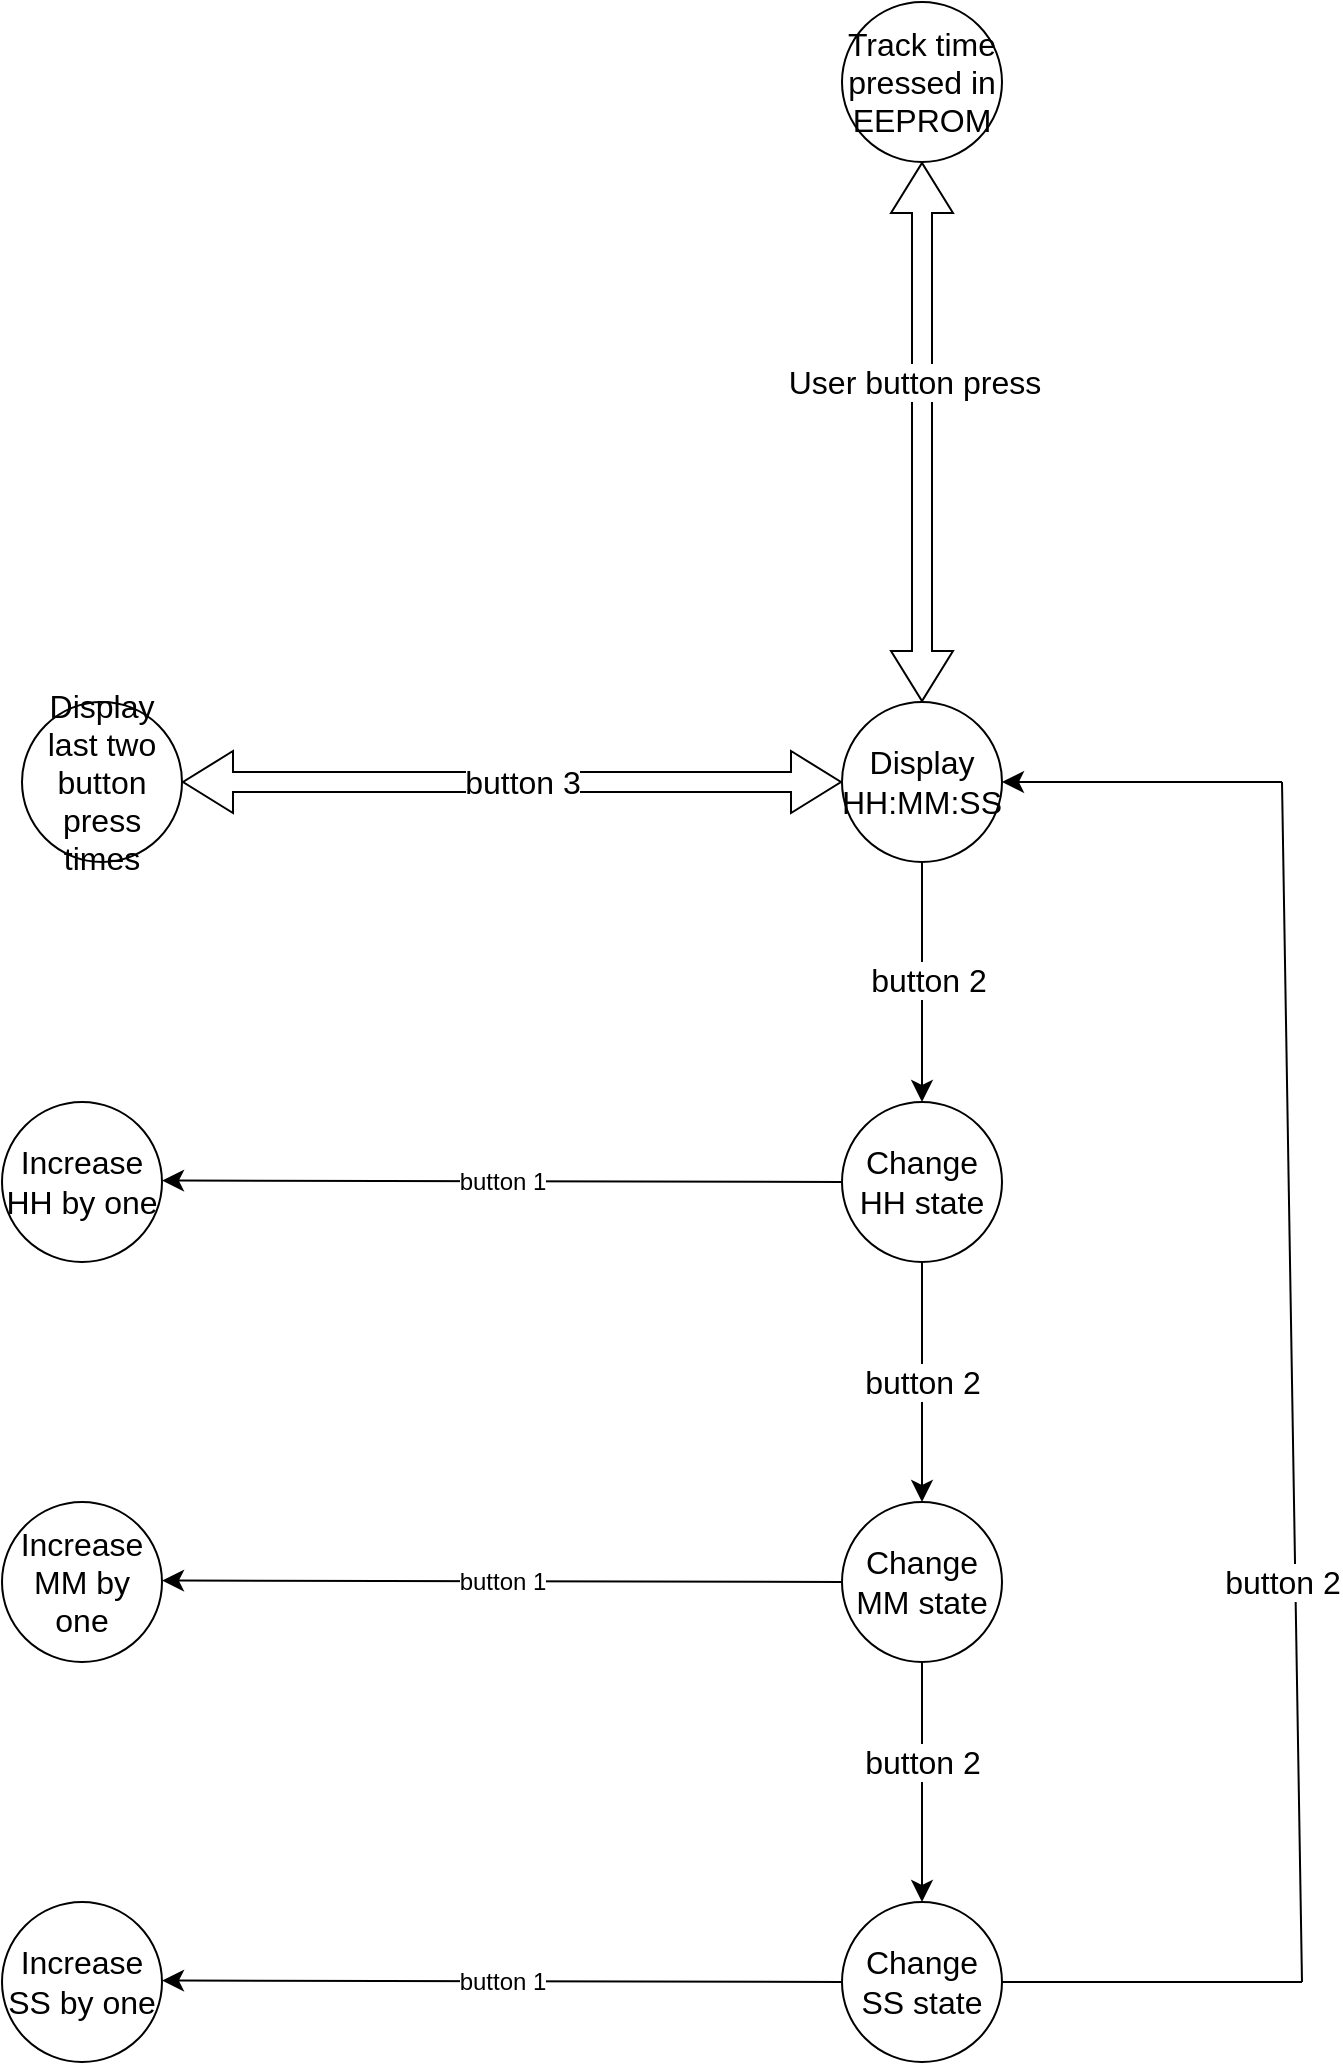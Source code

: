 <mxfile version="20.4.0" type="device"><diagram name="Page-1" id="ORbxreKORFDVcXGBni9k"><mxGraphModel dx="1342" dy="1870" grid="1" gridSize="10" guides="1" tooltips="1" connect="1" arrows="1" fold="1" page="1" pageScale="1" pageWidth="850" pageHeight="1100" math="0" shadow="0"><root><mxCell id="0"/><mxCell id="1" parent="0"/><mxCell id="LWB6L6MpVgq6F95NJCTB-12" value="" style="edgeStyle=none;curved=1;rounded=0;orthogonalLoop=1;jettySize=auto;html=1;fontSize=12;startSize=8;endSize=8;" parent="1" source="LWB6L6MpVgq6F95NJCTB-1" target="LWB6L6MpVgq6F95NJCTB-11" edge="1"><mxGeometry relative="1" as="geometry"/></mxCell><mxCell id="LWB6L6MpVgq6F95NJCTB-13" value="button 2" style="edgeLabel;html=1;align=center;verticalAlign=middle;resizable=0;points=[];fontSize=16;" parent="LWB6L6MpVgq6F95NJCTB-12" vertex="1" connectable="0"><mxGeometry x="-0.029" y="3" relative="1" as="geometry"><mxPoint as="offset"/></mxGeometry></mxCell><mxCell id="LWB6L6MpVgq6F95NJCTB-1" value="Display HH:MM:SS" style="ellipse;whiteSpace=wrap;html=1;aspect=fixed;fontSize=16;" parent="1" vertex="1"><mxGeometry x="500" y="320" width="80" height="80" as="geometry"/></mxCell><mxCell id="LWB6L6MpVgq6F95NJCTB-2" value="Track time pressed in EEPROM" style="ellipse;whiteSpace=wrap;html=1;fontSize=16;" parent="1" vertex="1"><mxGeometry x="500" y="-30" width="80" height="80" as="geometry"/></mxCell><mxCell id="LWB6L6MpVgq6F95NJCTB-6" value="" style="shape=flexArrow;endArrow=classic;startArrow=classic;html=1;rounded=0;fontSize=12;curved=1;startSize=8;endSize=8;exitX=0.5;exitY=0;exitDx=0;exitDy=0;entryX=0.5;entryY=1;entryDx=0;entryDy=0;" parent="1" source="LWB6L6MpVgq6F95NJCTB-1" target="LWB6L6MpVgq6F95NJCTB-2" edge="1"><mxGeometry width="100" height="100" relative="1" as="geometry"><mxPoint x="170" y="330" as="sourcePoint"/><mxPoint x="270" y="230" as="targetPoint"/></mxGeometry></mxCell><mxCell id="LWB6L6MpVgq6F95NJCTB-7" value="User button press" style="edgeLabel;html=1;align=center;verticalAlign=middle;resizable=0;points=[];fontSize=16;" parent="LWB6L6MpVgq6F95NJCTB-6" vertex="1" connectable="0"><mxGeometry x="0.185" y="4" relative="1" as="geometry"><mxPoint as="offset"/></mxGeometry></mxCell><mxCell id="LWB6L6MpVgq6F95NJCTB-9" value="" style="shape=flexArrow;endArrow=classic;startArrow=classic;html=1;rounded=0;fontSize=12;curved=1;startSize=8;endSize=8;entryX=0;entryY=0.5;entryDx=0;entryDy=0;exitX=1;exitY=0.5;exitDx=0;exitDy=0;" parent="1" source="LWB6L6MpVgq6F95NJCTB-10" target="LWB6L6MpVgq6F95NJCTB-1" edge="1"><mxGeometry width="100" height="100" relative="1" as="geometry"><mxPoint x="260" y="360" as="sourcePoint"/><mxPoint x="510" y="300" as="targetPoint"/></mxGeometry></mxCell><mxCell id="LWB6L6MpVgq6F95NJCTB-36" value="button 3" style="edgeLabel;html=1;align=center;verticalAlign=middle;resizable=0;points=[];fontSize=16;" parent="LWB6L6MpVgq6F95NJCTB-9" vertex="1" connectable="0"><mxGeometry x="-0.067" y="4" relative="1" as="geometry"><mxPoint x="16" y="4" as="offset"/></mxGeometry></mxCell><mxCell id="LWB6L6MpVgq6F95NJCTB-10" value="Display last two button press times" style="ellipse;whiteSpace=wrap;html=1;aspect=fixed;fontSize=16;" parent="1" vertex="1"><mxGeometry x="90" y="320" width="80" height="80" as="geometry"/></mxCell><mxCell id="LWB6L6MpVgq6F95NJCTB-18" value="" style="edgeStyle=none;curved=1;rounded=0;orthogonalLoop=1;jettySize=auto;html=1;fontSize=12;startSize=8;endSize=8;" parent="1" source="LWB6L6MpVgq6F95NJCTB-11" target="LWB6L6MpVgq6F95NJCTB-17" edge="1"><mxGeometry relative="1" as="geometry"/></mxCell><mxCell id="LWB6L6MpVgq6F95NJCTB-11" value="Change HH state" style="ellipse;whiteSpace=wrap;html=1;fontSize=16;" parent="1" vertex="1"><mxGeometry x="500" y="520" width="80" height="80" as="geometry"/></mxCell><mxCell id="LWB6L6MpVgq6F95NJCTB-14" value="Increase HH by one" style="ellipse;whiteSpace=wrap;html=1;fontSize=16;" parent="1" vertex="1"><mxGeometry x="80" y="520" width="80" height="80" as="geometry"/></mxCell><mxCell id="LWB6L6MpVgq6F95NJCTB-22" value="" style="edgeStyle=none;curved=1;rounded=0;orthogonalLoop=1;jettySize=auto;html=1;fontSize=12;startSize=8;endSize=8;" parent="1" source="LWB6L6MpVgq6F95NJCTB-17" target="LWB6L6MpVgq6F95NJCTB-21" edge="1"><mxGeometry relative="1" as="geometry"/></mxCell><mxCell id="LWB6L6MpVgq6F95NJCTB-17" value="Change MM state" style="ellipse;whiteSpace=wrap;html=1;fontSize=16;" parent="1" vertex="1"><mxGeometry x="500" y="720" width="80" height="80" as="geometry"/></mxCell><mxCell id="LWB6L6MpVgq6F95NJCTB-20" value="Increase MM by one" style="ellipse;whiteSpace=wrap;html=1;fontSize=16;" parent="1" vertex="1"><mxGeometry x="80" y="720" width="80" height="80" as="geometry"/></mxCell><mxCell id="LWB6L6MpVgq6F95NJCTB-21" value="Change SS state" style="ellipse;whiteSpace=wrap;html=1;fontSize=16;" parent="1" vertex="1"><mxGeometry x="500" y="920" width="80" height="80" as="geometry"/></mxCell><mxCell id="LWB6L6MpVgq6F95NJCTB-23" value="Increase SS by one" style="ellipse;whiteSpace=wrap;html=1;fontSize=16;" parent="1" vertex="1"><mxGeometry x="80" y="920" width="80" height="80" as="geometry"/></mxCell><mxCell id="LWB6L6MpVgq6F95NJCTB-24" value="button 1" style="edgeStyle=none;curved=1;rounded=0;orthogonalLoop=1;jettySize=auto;html=1;fontSize=12;startSize=8;endSize=8;exitX=0;exitY=0.5;exitDx=0;exitDy=0;" parent="1" source="LWB6L6MpVgq6F95NJCTB-21" edge="1"><mxGeometry relative="1" as="geometry"><mxPoint x="350" y="959.29" as="sourcePoint"/><mxPoint x="160" y="959.29" as="targetPoint"/></mxGeometry></mxCell><mxCell id="LWB6L6MpVgq6F95NJCTB-27" value="button 1" style="edgeStyle=none;curved=1;rounded=0;orthogonalLoop=1;jettySize=auto;html=1;fontSize=12;startSize=8;endSize=8;exitX=0;exitY=0.5;exitDx=0;exitDy=0;" parent="1" edge="1"><mxGeometry relative="1" as="geometry"><mxPoint x="500" y="760" as="sourcePoint"/><mxPoint x="160" y="759.29" as="targetPoint"/></mxGeometry></mxCell><mxCell id="LWB6L6MpVgq6F95NJCTB-28" value="button 1" style="edgeStyle=none;curved=1;rounded=0;orthogonalLoop=1;jettySize=auto;html=1;fontSize=12;startSize=8;endSize=8;exitX=0;exitY=0.5;exitDx=0;exitDy=0;" parent="1" edge="1"><mxGeometry relative="1" as="geometry"><mxPoint x="500" y="560" as="sourcePoint"/><mxPoint x="160" y="559.29" as="targetPoint"/></mxGeometry></mxCell><mxCell id="LWB6L6MpVgq6F95NJCTB-29" value="" style="endArrow=none;html=1;rounded=0;fontSize=12;curved=1;startSize=8;endSize=8;entryX=1;entryY=0.5;entryDx=0;entryDy=0;" parent="1" target="LWB6L6MpVgq6F95NJCTB-21" edge="1"><mxGeometry width="50" height="50" relative="1" as="geometry"><mxPoint x="730" y="960" as="sourcePoint"/><mxPoint x="480" y="420" as="targetPoint"/></mxGeometry></mxCell><mxCell id="LWB6L6MpVgq6F95NJCTB-30" value="" style="endArrow=none;html=1;rounded=0;fontSize=12;curved=1;startSize=8;endSize=8;" parent="1" edge="1"><mxGeometry width="50" height="50" relative="1" as="geometry"><mxPoint x="720" y="360" as="sourcePoint"/><mxPoint x="730" y="960" as="targetPoint"/></mxGeometry></mxCell><mxCell id="LWB6L6MpVgq6F95NJCTB-31" value="" style="endArrow=classic;html=1;rounded=0;fontSize=12;curved=1;startSize=8;endSize=8;entryX=1;entryY=0.5;entryDx=0;entryDy=0;" parent="1" target="LWB6L6MpVgq6F95NJCTB-1" edge="1"><mxGeometry width="50" height="50" relative="1" as="geometry"><mxPoint x="720" y="360" as="sourcePoint"/><mxPoint x="480" y="420" as="targetPoint"/></mxGeometry></mxCell><mxCell id="LWB6L6MpVgq6F95NJCTB-33" value="button 2" style="edgeLabel;html=1;align=center;verticalAlign=middle;resizable=0;points=[];fontSize=16;" parent="1" vertex="1" connectable="0"><mxGeometry x="540" y="660" as="geometry"/></mxCell><mxCell id="LWB6L6MpVgq6F95NJCTB-34" value="button 2" style="edgeLabel;html=1;align=center;verticalAlign=middle;resizable=0;points=[];fontSize=16;" parent="1" vertex="1" connectable="0"><mxGeometry x="540" y="850" as="geometry"/></mxCell><mxCell id="LWB6L6MpVgq6F95NJCTB-35" value="button 2" style="edgeLabel;html=1;align=center;verticalAlign=middle;resizable=0;points=[];fontSize=16;" parent="1" vertex="1" connectable="0"><mxGeometry x="720" y="760" as="geometry"/></mxCell></root></mxGraphModel></diagram></mxfile>
